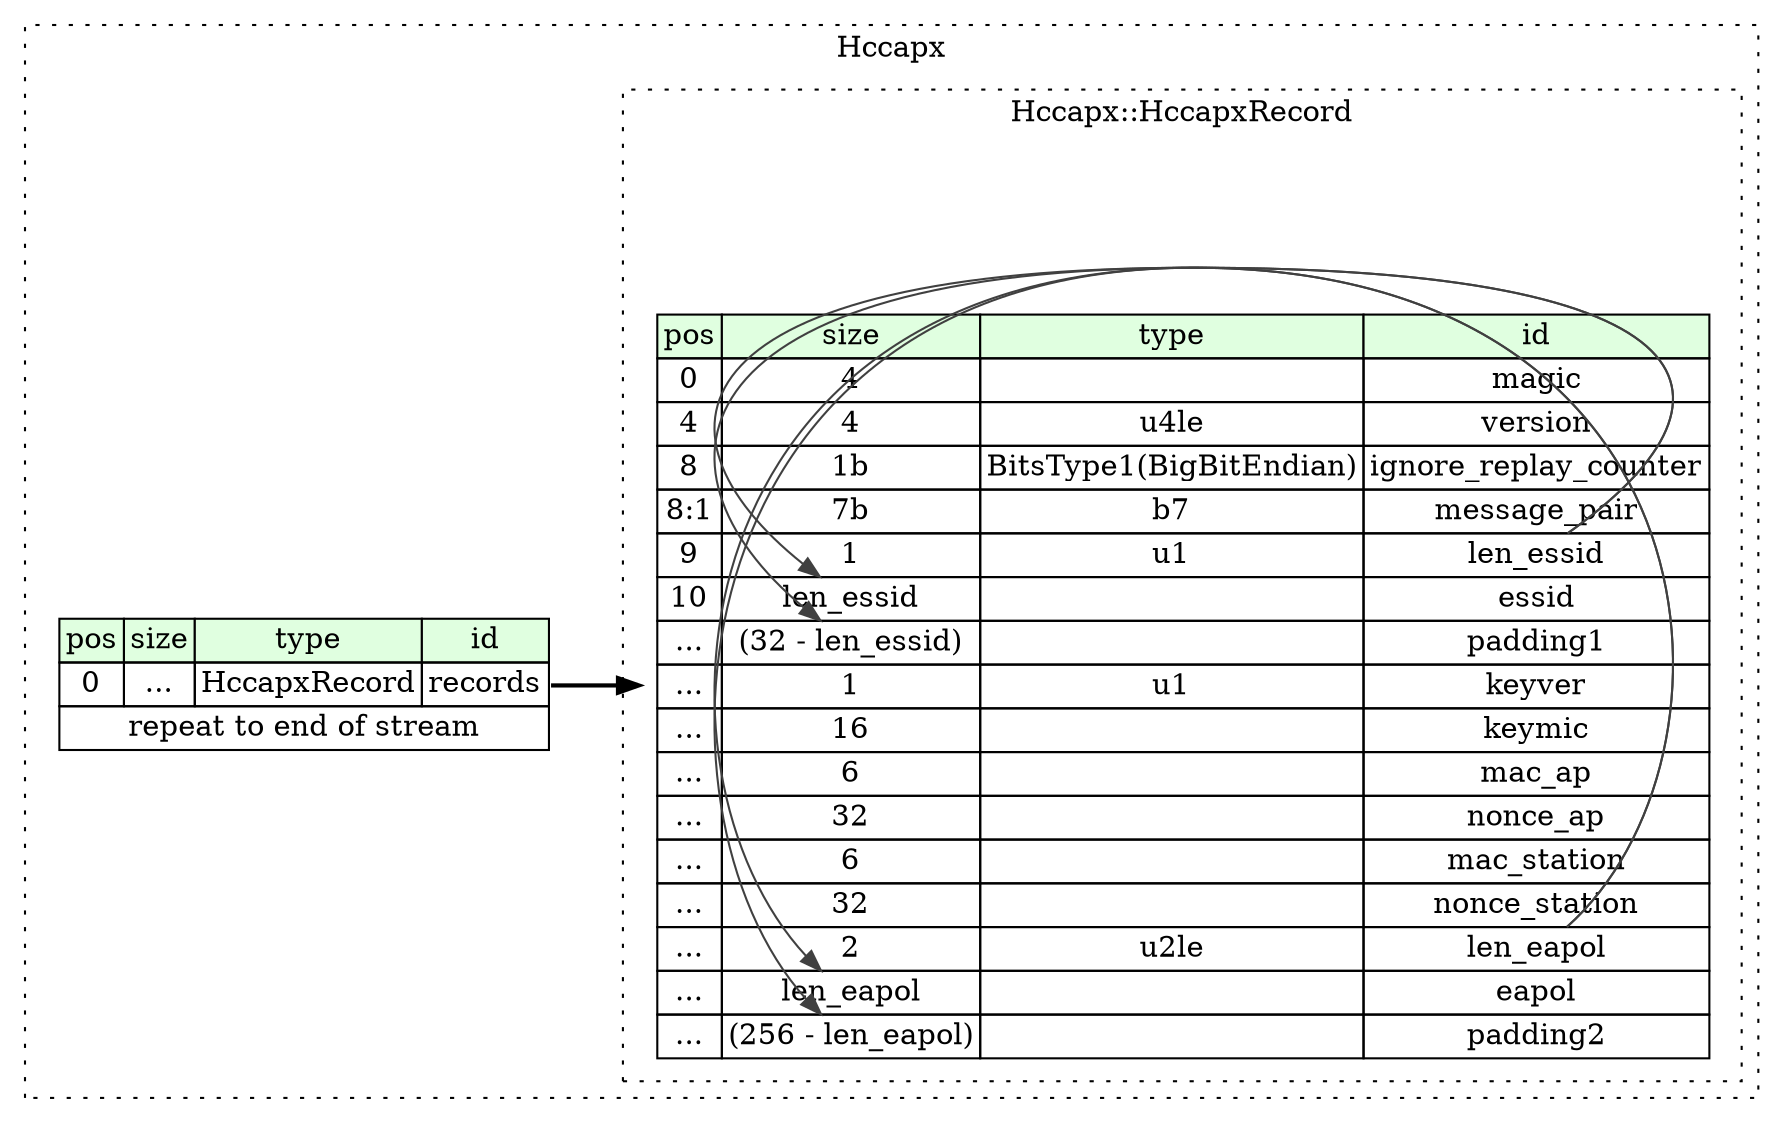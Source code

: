 digraph {
	rankdir=LR;
	node [shape=plaintext];
	subgraph cluster__hccapx {
		label="Hccapx";
		graph[style=dotted];

		hccapx__seq [label=<<TABLE BORDER="0" CELLBORDER="1" CELLSPACING="0">
			<TR><TD BGCOLOR="#E0FFE0">pos</TD><TD BGCOLOR="#E0FFE0">size</TD><TD BGCOLOR="#E0FFE0">type</TD><TD BGCOLOR="#E0FFE0">id</TD></TR>
			<TR><TD PORT="records_pos">0</TD><TD PORT="records_size">...</TD><TD>HccapxRecord</TD><TD PORT="records_type">records</TD></TR>
			<TR><TD COLSPAN="4" PORT="records__repeat">repeat to end of stream</TD></TR>
		</TABLE>>];
		subgraph cluster__hccapx_record {
			label="Hccapx::HccapxRecord";
			graph[style=dotted];

			hccapx_record__seq [label=<<TABLE BORDER="0" CELLBORDER="1" CELLSPACING="0">
				<TR><TD BGCOLOR="#E0FFE0">pos</TD><TD BGCOLOR="#E0FFE0">size</TD><TD BGCOLOR="#E0FFE0">type</TD><TD BGCOLOR="#E0FFE0">id</TD></TR>
				<TR><TD PORT="magic_pos">0</TD><TD PORT="magic_size">4</TD><TD></TD><TD PORT="magic_type">magic</TD></TR>
				<TR><TD PORT="version_pos">4</TD><TD PORT="version_size">4</TD><TD>u4le</TD><TD PORT="version_type">version</TD></TR>
				<TR><TD PORT="ignore_replay_counter_pos">8</TD><TD PORT="ignore_replay_counter_size">1b</TD><TD>BitsType1(BigBitEndian)</TD><TD PORT="ignore_replay_counter_type">ignore_replay_counter</TD></TR>
				<TR><TD PORT="message_pair_pos">8:1</TD><TD PORT="message_pair_size">7b</TD><TD>b7</TD><TD PORT="message_pair_type">message_pair</TD></TR>
				<TR><TD PORT="len_essid_pos">9</TD><TD PORT="len_essid_size">1</TD><TD>u1</TD><TD PORT="len_essid_type">len_essid</TD></TR>
				<TR><TD PORT="essid_pos">10</TD><TD PORT="essid_size">len_essid</TD><TD></TD><TD PORT="essid_type">essid</TD></TR>
				<TR><TD PORT="padding1_pos">...</TD><TD PORT="padding1_size">(32 - len_essid)</TD><TD></TD><TD PORT="padding1_type">padding1</TD></TR>
				<TR><TD PORT="keyver_pos">...</TD><TD PORT="keyver_size">1</TD><TD>u1</TD><TD PORT="keyver_type">keyver</TD></TR>
				<TR><TD PORT="keymic_pos">...</TD><TD PORT="keymic_size">16</TD><TD></TD><TD PORT="keymic_type">keymic</TD></TR>
				<TR><TD PORT="mac_ap_pos">...</TD><TD PORT="mac_ap_size">6</TD><TD></TD><TD PORT="mac_ap_type">mac_ap</TD></TR>
				<TR><TD PORT="nonce_ap_pos">...</TD><TD PORT="nonce_ap_size">32</TD><TD></TD><TD PORT="nonce_ap_type">nonce_ap</TD></TR>
				<TR><TD PORT="mac_station_pos">...</TD><TD PORT="mac_station_size">6</TD><TD></TD><TD PORT="mac_station_type">mac_station</TD></TR>
				<TR><TD PORT="nonce_station_pos">...</TD><TD PORT="nonce_station_size">32</TD><TD></TD><TD PORT="nonce_station_type">nonce_station</TD></TR>
				<TR><TD PORT="len_eapol_pos">...</TD><TD PORT="len_eapol_size">2</TD><TD>u2le</TD><TD PORT="len_eapol_type">len_eapol</TD></TR>
				<TR><TD PORT="eapol_pos">...</TD><TD PORT="eapol_size">len_eapol</TD><TD></TD><TD PORT="eapol_type">eapol</TD></TR>
				<TR><TD PORT="padding2_pos">...</TD><TD PORT="padding2_size">(256 - len_eapol)</TD><TD></TD><TD PORT="padding2_type">padding2</TD></TR>
			</TABLE>>];
		}
	}
	hccapx__seq:records_type -> hccapx_record__seq [style=bold];
	hccapx_record__seq:len_essid_type -> hccapx_record__seq:essid_size [color="#404040"];
	hccapx_record__seq:len_essid_type -> hccapx_record__seq:padding1_size [color="#404040"];
	hccapx_record__seq:len_eapol_type -> hccapx_record__seq:eapol_size [color="#404040"];
	hccapx_record__seq:len_eapol_type -> hccapx_record__seq:padding2_size [color="#404040"];
}
